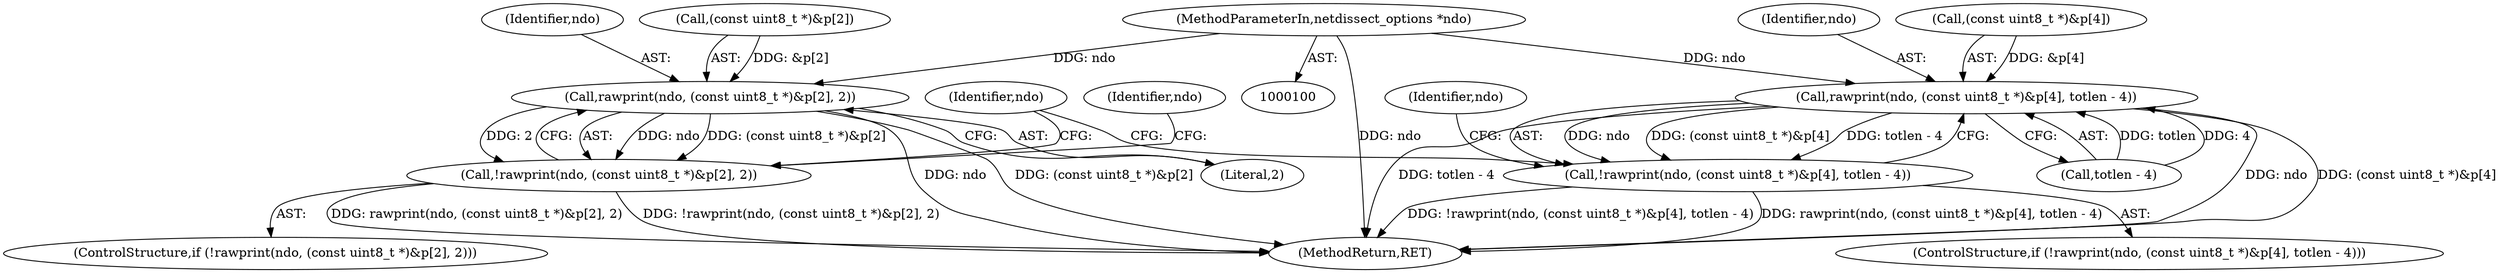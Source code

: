 digraph "0_tcpdump_e0a5a02b0fc1900a69d6c37ed0aab36fb8494e6d_0@pointer" {
"1000101" [label="(MethodParameterIn,netdissect_options *ndo)"];
"1000262" [label="(Call,rawprint(ndo, (const uint8_t *)&p[2], 2))"];
"1000261" [label="(Call,!rawprint(ndo, (const uint8_t *)&p[2], 2))"];
"1000289" [label="(Call,rawprint(ndo, (const uint8_t *)&p[4], totlen - 4))"];
"1000288" [label="(Call,!rawprint(ndo, (const uint8_t *)&p[4], totlen - 4))"];
"1000262" [label="(Call,rawprint(ndo, (const uint8_t *)&p[2], 2))"];
"1000308" [label="(Identifier,ndo)"];
"1000287" [label="(ControlStructure,if (!rawprint(ndo, (const uint8_t *)&p[4], totlen - 4)))"];
"1000260" [label="(ControlStructure,if (!rawprint(ndo, (const uint8_t *)&p[2], 2)))"];
"1000303" [label="(Identifier,ndo)"];
"1000101" [label="(MethodParameterIn,netdissect_options *ndo)"];
"1000288" [label="(Call,!rawprint(ndo, (const uint8_t *)&p[4], totlen - 4))"];
"1000274" [label="(Identifier,ndo)"];
"1000263" [label="(Identifier,ndo)"];
"1000289" [label="(Call,rawprint(ndo, (const uint8_t *)&p[4], totlen - 4))"];
"1000270" [label="(Literal,2)"];
"1000261" [label="(Call,!rawprint(ndo, (const uint8_t *)&p[2], 2))"];
"1000264" [label="(Call,(const uint8_t *)&p[2])"];
"1000297" [label="(Call,totlen - 4)"];
"1000290" [label="(Identifier,ndo)"];
"1000317" [label="(MethodReturn,RET)"];
"1000291" [label="(Call,(const uint8_t *)&p[4])"];
"1000101" -> "1000100"  [label="AST: "];
"1000101" -> "1000317"  [label="DDG: ndo"];
"1000101" -> "1000262"  [label="DDG: ndo"];
"1000101" -> "1000289"  [label="DDG: ndo"];
"1000262" -> "1000261"  [label="AST: "];
"1000262" -> "1000270"  [label="CFG: "];
"1000263" -> "1000262"  [label="AST: "];
"1000264" -> "1000262"  [label="AST: "];
"1000270" -> "1000262"  [label="AST: "];
"1000261" -> "1000262"  [label="CFG: "];
"1000262" -> "1000317"  [label="DDG: ndo"];
"1000262" -> "1000317"  [label="DDG: (const uint8_t *)&p[2]"];
"1000262" -> "1000261"  [label="DDG: ndo"];
"1000262" -> "1000261"  [label="DDG: (const uint8_t *)&p[2]"];
"1000262" -> "1000261"  [label="DDG: 2"];
"1000264" -> "1000262"  [label="DDG: &p[2]"];
"1000261" -> "1000260"  [label="AST: "];
"1000274" -> "1000261"  [label="CFG: "];
"1000308" -> "1000261"  [label="CFG: "];
"1000261" -> "1000317"  [label="DDG: rawprint(ndo, (const uint8_t *)&p[2], 2)"];
"1000261" -> "1000317"  [label="DDG: !rawprint(ndo, (const uint8_t *)&p[2], 2)"];
"1000289" -> "1000288"  [label="AST: "];
"1000289" -> "1000297"  [label="CFG: "];
"1000290" -> "1000289"  [label="AST: "];
"1000291" -> "1000289"  [label="AST: "];
"1000297" -> "1000289"  [label="AST: "];
"1000288" -> "1000289"  [label="CFG: "];
"1000289" -> "1000317"  [label="DDG: ndo"];
"1000289" -> "1000317"  [label="DDG: (const uint8_t *)&p[4]"];
"1000289" -> "1000317"  [label="DDG: totlen - 4"];
"1000289" -> "1000288"  [label="DDG: ndo"];
"1000289" -> "1000288"  [label="DDG: (const uint8_t *)&p[4]"];
"1000289" -> "1000288"  [label="DDG: totlen - 4"];
"1000291" -> "1000289"  [label="DDG: &p[4]"];
"1000297" -> "1000289"  [label="DDG: totlen"];
"1000297" -> "1000289"  [label="DDG: 4"];
"1000288" -> "1000287"  [label="AST: "];
"1000303" -> "1000288"  [label="CFG: "];
"1000308" -> "1000288"  [label="CFG: "];
"1000288" -> "1000317"  [label="DDG: rawprint(ndo, (const uint8_t *)&p[4], totlen - 4)"];
"1000288" -> "1000317"  [label="DDG: !rawprint(ndo, (const uint8_t *)&p[4], totlen - 4)"];
}
